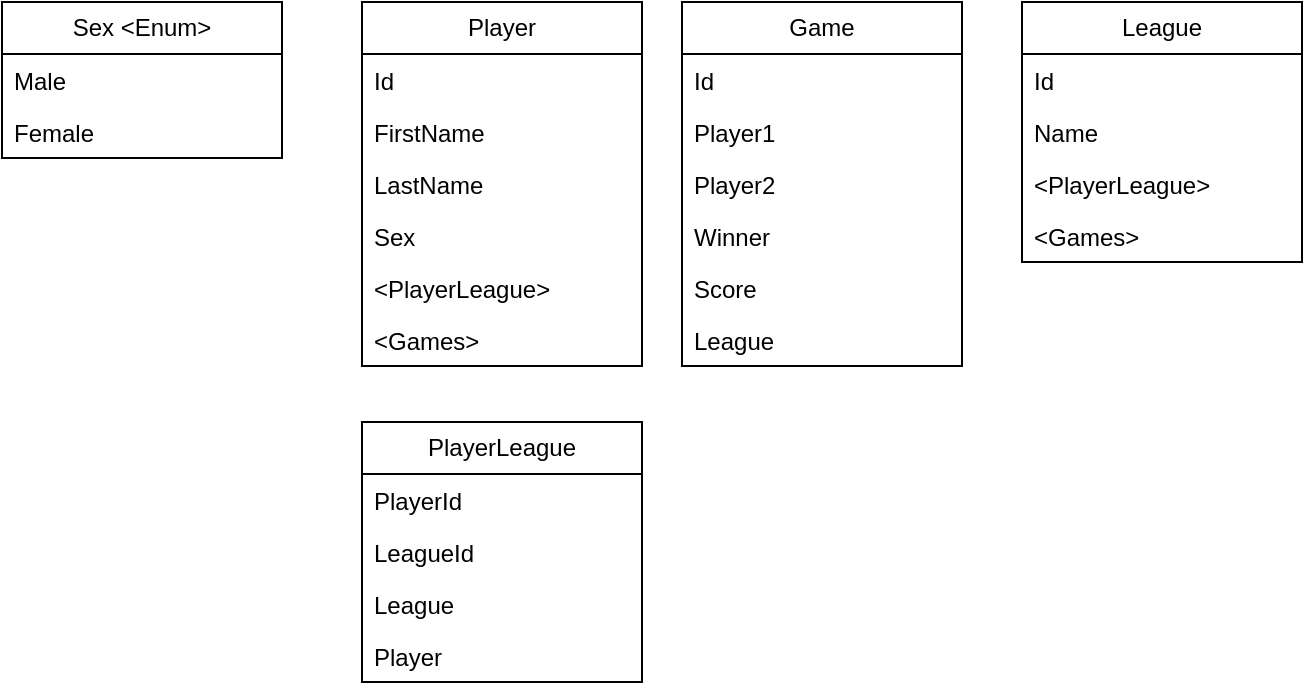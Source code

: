 <mxfile version="23.0.2" type="device">
  <diagram name="Strona-1" id="Z9rLn935vgPrXzJ1-mEC">
    <mxGraphModel dx="2074" dy="1106" grid="1" gridSize="10" guides="1" tooltips="1" connect="1" arrows="1" fold="1" page="1" pageScale="1" pageWidth="827" pageHeight="1169" math="0" shadow="0">
      <root>
        <mxCell id="0" />
        <mxCell id="1" parent="0" />
        <mxCell id="lEy6NyN_oJGmXNZ8kTCe-6" value="Player" style="swimlane;fontStyle=0;childLayout=stackLayout;horizontal=1;startSize=26;fillColor=none;horizontalStack=0;resizeParent=1;resizeParentMax=0;resizeLast=0;collapsible=1;marginBottom=0;whiteSpace=wrap;html=1;" vertex="1" parent="1">
          <mxGeometry x="200" y="70" width="140" height="182" as="geometry" />
        </mxCell>
        <mxCell id="lEy6NyN_oJGmXNZ8kTCe-7" value="Id" style="text;strokeColor=none;fillColor=none;align=left;verticalAlign=top;spacingLeft=4;spacingRight=4;overflow=hidden;rotatable=0;points=[[0,0.5],[1,0.5]];portConstraint=eastwest;whiteSpace=wrap;html=1;" vertex="1" parent="lEy6NyN_oJGmXNZ8kTCe-6">
          <mxGeometry y="26" width="140" height="26" as="geometry" />
        </mxCell>
        <mxCell id="lEy6NyN_oJGmXNZ8kTCe-8" value="FirstName" style="text;strokeColor=none;fillColor=none;align=left;verticalAlign=top;spacingLeft=4;spacingRight=4;overflow=hidden;rotatable=0;points=[[0,0.5],[1,0.5]];portConstraint=eastwest;whiteSpace=wrap;html=1;" vertex="1" parent="lEy6NyN_oJGmXNZ8kTCe-6">
          <mxGeometry y="52" width="140" height="26" as="geometry" />
        </mxCell>
        <mxCell id="lEy6NyN_oJGmXNZ8kTCe-9" value="LastName" style="text;strokeColor=none;fillColor=none;align=left;verticalAlign=top;spacingLeft=4;spacingRight=4;overflow=hidden;rotatable=0;points=[[0,0.5],[1,0.5]];portConstraint=eastwest;whiteSpace=wrap;html=1;" vertex="1" parent="lEy6NyN_oJGmXNZ8kTCe-6">
          <mxGeometry y="78" width="140" height="26" as="geometry" />
        </mxCell>
        <mxCell id="lEy6NyN_oJGmXNZ8kTCe-10" value="Sex" style="text;strokeColor=none;fillColor=none;align=left;verticalAlign=top;spacingLeft=4;spacingRight=4;overflow=hidden;rotatable=0;points=[[0,0.5],[1,0.5]];portConstraint=eastwest;whiteSpace=wrap;html=1;" vertex="1" parent="lEy6NyN_oJGmXNZ8kTCe-6">
          <mxGeometry y="104" width="140" height="26" as="geometry" />
        </mxCell>
        <mxCell id="lEy6NyN_oJGmXNZ8kTCe-35" value="&amp;lt;PlayerLeague&amp;gt;" style="text;strokeColor=none;fillColor=none;align=left;verticalAlign=top;spacingLeft=4;spacingRight=4;overflow=hidden;rotatable=0;points=[[0,0.5],[1,0.5]];portConstraint=eastwest;whiteSpace=wrap;html=1;" vertex="1" parent="lEy6NyN_oJGmXNZ8kTCe-6">
          <mxGeometry y="130" width="140" height="26" as="geometry" />
        </mxCell>
        <mxCell id="lEy6NyN_oJGmXNZ8kTCe-36" value="&amp;lt;Games&amp;gt;" style="text;strokeColor=none;fillColor=none;align=left;verticalAlign=top;spacingLeft=4;spacingRight=4;overflow=hidden;rotatable=0;points=[[0,0.5],[1,0.5]];portConstraint=eastwest;whiteSpace=wrap;html=1;" vertex="1" parent="lEy6NyN_oJGmXNZ8kTCe-6">
          <mxGeometry y="156" width="140" height="26" as="geometry" />
        </mxCell>
        <mxCell id="lEy6NyN_oJGmXNZ8kTCe-11" value="Sex &amp;lt;Enum&amp;gt;" style="swimlane;fontStyle=0;childLayout=stackLayout;horizontal=1;startSize=26;fillColor=none;horizontalStack=0;resizeParent=1;resizeParentMax=0;resizeLast=0;collapsible=1;marginBottom=0;whiteSpace=wrap;html=1;" vertex="1" parent="1">
          <mxGeometry x="20" y="70" width="140" height="78" as="geometry" />
        </mxCell>
        <mxCell id="lEy6NyN_oJGmXNZ8kTCe-12" value="Male" style="text;strokeColor=none;fillColor=none;align=left;verticalAlign=top;spacingLeft=4;spacingRight=4;overflow=hidden;rotatable=0;points=[[0,0.5],[1,0.5]];portConstraint=eastwest;whiteSpace=wrap;html=1;" vertex="1" parent="lEy6NyN_oJGmXNZ8kTCe-11">
          <mxGeometry y="26" width="140" height="26" as="geometry" />
        </mxCell>
        <mxCell id="lEy6NyN_oJGmXNZ8kTCe-13" value="Female" style="text;strokeColor=none;fillColor=none;align=left;verticalAlign=top;spacingLeft=4;spacingRight=4;overflow=hidden;rotatable=0;points=[[0,0.5],[1,0.5]];portConstraint=eastwest;whiteSpace=wrap;html=1;" vertex="1" parent="lEy6NyN_oJGmXNZ8kTCe-11">
          <mxGeometry y="52" width="140" height="26" as="geometry" />
        </mxCell>
        <mxCell id="lEy6NyN_oJGmXNZ8kTCe-18" value="Game" style="swimlane;fontStyle=0;childLayout=stackLayout;horizontal=1;startSize=26;fillColor=none;horizontalStack=0;resizeParent=1;resizeParentMax=0;resizeLast=0;collapsible=1;marginBottom=0;whiteSpace=wrap;html=1;" vertex="1" parent="1">
          <mxGeometry x="360" y="70" width="140" height="182" as="geometry" />
        </mxCell>
        <mxCell id="lEy6NyN_oJGmXNZ8kTCe-19" value="Id" style="text;strokeColor=none;fillColor=none;align=left;verticalAlign=top;spacingLeft=4;spacingRight=4;overflow=hidden;rotatable=0;points=[[0,0.5],[1,0.5]];portConstraint=eastwest;whiteSpace=wrap;html=1;" vertex="1" parent="lEy6NyN_oJGmXNZ8kTCe-18">
          <mxGeometry y="26" width="140" height="26" as="geometry" />
        </mxCell>
        <mxCell id="lEy6NyN_oJGmXNZ8kTCe-20" value="Player1" style="text;strokeColor=none;fillColor=none;align=left;verticalAlign=top;spacingLeft=4;spacingRight=4;overflow=hidden;rotatable=0;points=[[0,0.5],[1,0.5]];portConstraint=eastwest;whiteSpace=wrap;html=1;" vertex="1" parent="lEy6NyN_oJGmXNZ8kTCe-18">
          <mxGeometry y="52" width="140" height="26" as="geometry" />
        </mxCell>
        <mxCell id="lEy6NyN_oJGmXNZ8kTCe-21" value="Player2" style="text;strokeColor=none;fillColor=none;align=left;verticalAlign=top;spacingLeft=4;spacingRight=4;overflow=hidden;rotatable=0;points=[[0,0.5],[1,0.5]];portConstraint=eastwest;whiteSpace=wrap;html=1;" vertex="1" parent="lEy6NyN_oJGmXNZ8kTCe-18">
          <mxGeometry y="78" width="140" height="26" as="geometry" />
        </mxCell>
        <mxCell id="lEy6NyN_oJGmXNZ8kTCe-22" value="Winner" style="text;strokeColor=none;fillColor=none;align=left;verticalAlign=top;spacingLeft=4;spacingRight=4;overflow=hidden;rotatable=0;points=[[0,0.5],[1,0.5]];portConstraint=eastwest;whiteSpace=wrap;html=1;" vertex="1" parent="lEy6NyN_oJGmXNZ8kTCe-18">
          <mxGeometry y="104" width="140" height="26" as="geometry" />
        </mxCell>
        <mxCell id="lEy6NyN_oJGmXNZ8kTCe-23" value="Score" style="text;strokeColor=none;fillColor=none;align=left;verticalAlign=top;spacingLeft=4;spacingRight=4;overflow=hidden;rotatable=0;points=[[0,0.5],[1,0.5]];portConstraint=eastwest;whiteSpace=wrap;html=1;" vertex="1" parent="lEy6NyN_oJGmXNZ8kTCe-18">
          <mxGeometry y="130" width="140" height="26" as="geometry" />
        </mxCell>
        <mxCell id="lEy6NyN_oJGmXNZ8kTCe-52" value="League" style="text;strokeColor=none;fillColor=none;align=left;verticalAlign=top;spacingLeft=4;spacingRight=4;overflow=hidden;rotatable=0;points=[[0,0.5],[1,0.5]];portConstraint=eastwest;whiteSpace=wrap;html=1;" vertex="1" parent="lEy6NyN_oJGmXNZ8kTCe-18">
          <mxGeometry y="156" width="140" height="26" as="geometry" />
        </mxCell>
        <mxCell id="lEy6NyN_oJGmXNZ8kTCe-24" value="League" style="swimlane;fontStyle=0;childLayout=stackLayout;horizontal=1;startSize=26;fillColor=none;horizontalStack=0;resizeParent=1;resizeParentMax=0;resizeLast=0;collapsible=1;marginBottom=0;whiteSpace=wrap;html=1;" vertex="1" parent="1">
          <mxGeometry x="530" y="70" width="140" height="130" as="geometry">
            <mxRectangle x="560" y="70" width="80" height="30" as="alternateBounds" />
          </mxGeometry>
        </mxCell>
        <mxCell id="lEy6NyN_oJGmXNZ8kTCe-25" value="Id" style="text;strokeColor=none;fillColor=none;align=left;verticalAlign=top;spacingLeft=4;spacingRight=4;overflow=hidden;rotatable=0;points=[[0,0.5],[1,0.5]];portConstraint=eastwest;whiteSpace=wrap;html=1;" vertex="1" parent="lEy6NyN_oJGmXNZ8kTCe-24">
          <mxGeometry y="26" width="140" height="26" as="geometry" />
        </mxCell>
        <mxCell id="lEy6NyN_oJGmXNZ8kTCe-26" value="Name" style="text;strokeColor=none;fillColor=none;align=left;verticalAlign=top;spacingLeft=4;spacingRight=4;overflow=hidden;rotatable=0;points=[[0,0.5],[1,0.5]];portConstraint=eastwest;whiteSpace=wrap;html=1;" vertex="1" parent="lEy6NyN_oJGmXNZ8kTCe-24">
          <mxGeometry y="52" width="140" height="26" as="geometry" />
        </mxCell>
        <mxCell id="lEy6NyN_oJGmXNZ8kTCe-27" value="&amp;lt;PlayerLeague&amp;gt;" style="text;strokeColor=none;fillColor=none;align=left;verticalAlign=top;spacingLeft=4;spacingRight=4;overflow=hidden;rotatable=0;points=[[0,0.5],[1,0.5]];portConstraint=eastwest;whiteSpace=wrap;html=1;" vertex="1" parent="lEy6NyN_oJGmXNZ8kTCe-24">
          <mxGeometry y="78" width="140" height="26" as="geometry" />
        </mxCell>
        <mxCell id="lEy6NyN_oJGmXNZ8kTCe-31" value="&amp;lt;Games&amp;gt;" style="text;strokeColor=none;fillColor=none;align=left;verticalAlign=top;spacingLeft=4;spacingRight=4;overflow=hidden;rotatable=0;points=[[0,0.5],[1,0.5]];portConstraint=eastwest;whiteSpace=wrap;html=1;" vertex="1" parent="lEy6NyN_oJGmXNZ8kTCe-24">
          <mxGeometry y="104" width="140" height="26" as="geometry" />
        </mxCell>
        <mxCell id="lEy6NyN_oJGmXNZ8kTCe-37" value="PlayerLeague" style="swimlane;fontStyle=0;childLayout=stackLayout;horizontal=1;startSize=26;fillColor=none;horizontalStack=0;resizeParent=1;resizeParentMax=0;resizeLast=0;collapsible=1;marginBottom=0;whiteSpace=wrap;html=1;" vertex="1" parent="1">
          <mxGeometry x="200" y="280" width="140" height="130" as="geometry" />
        </mxCell>
        <mxCell id="lEy6NyN_oJGmXNZ8kTCe-38" value="PlayerId" style="text;strokeColor=none;fillColor=none;align=left;verticalAlign=top;spacingLeft=4;spacingRight=4;overflow=hidden;rotatable=0;points=[[0,0.5],[1,0.5]];portConstraint=eastwest;whiteSpace=wrap;html=1;" vertex="1" parent="lEy6NyN_oJGmXNZ8kTCe-37">
          <mxGeometry y="26" width="140" height="26" as="geometry" />
        </mxCell>
        <mxCell id="lEy6NyN_oJGmXNZ8kTCe-39" value="LeagueId" style="text;strokeColor=none;fillColor=none;align=left;verticalAlign=top;spacingLeft=4;spacingRight=4;overflow=hidden;rotatable=0;points=[[0,0.5],[1,0.5]];portConstraint=eastwest;whiteSpace=wrap;html=1;" vertex="1" parent="lEy6NyN_oJGmXNZ8kTCe-37">
          <mxGeometry y="52" width="140" height="26" as="geometry" />
        </mxCell>
        <mxCell id="lEy6NyN_oJGmXNZ8kTCe-40" value="League" style="text;strokeColor=none;fillColor=none;align=left;verticalAlign=top;spacingLeft=4;spacingRight=4;overflow=hidden;rotatable=0;points=[[0,0.5],[1,0.5]];portConstraint=eastwest;whiteSpace=wrap;html=1;" vertex="1" parent="lEy6NyN_oJGmXNZ8kTCe-37">
          <mxGeometry y="78" width="140" height="26" as="geometry" />
        </mxCell>
        <mxCell id="lEy6NyN_oJGmXNZ8kTCe-41" value="Player" style="text;strokeColor=none;fillColor=none;align=left;verticalAlign=top;spacingLeft=4;spacingRight=4;overflow=hidden;rotatable=0;points=[[0,0.5],[1,0.5]];portConstraint=eastwest;whiteSpace=wrap;html=1;" vertex="1" parent="lEy6NyN_oJGmXNZ8kTCe-37">
          <mxGeometry y="104" width="140" height="26" as="geometry" />
        </mxCell>
      </root>
    </mxGraphModel>
  </diagram>
</mxfile>

